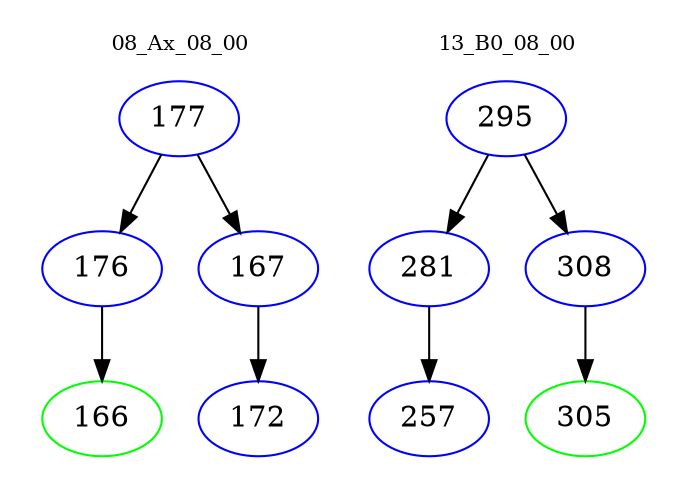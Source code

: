 digraph{
subgraph cluster_0 {
color = white
label = "08_Ax_08_00";
fontsize=10;
T0_177 [label="177", color="blue"]
T0_177 -> T0_176 [color="black"]
T0_176 [label="176", color="blue"]
T0_176 -> T0_166 [color="black"]
T0_166 [label="166", color="green"]
T0_177 -> T0_167 [color="black"]
T0_167 [label="167", color="blue"]
T0_167 -> T0_172 [color="black"]
T0_172 [label="172", color="blue"]
}
subgraph cluster_1 {
color = white
label = "13_B0_08_00";
fontsize=10;
T1_295 [label="295", color="blue"]
T1_295 -> T1_281 [color="black"]
T1_281 [label="281", color="blue"]
T1_281 -> T1_257 [color="black"]
T1_257 [label="257", color="blue"]
T1_295 -> T1_308 [color="black"]
T1_308 [label="308", color="blue"]
T1_308 -> T1_305 [color="black"]
T1_305 [label="305", color="green"]
}
}

